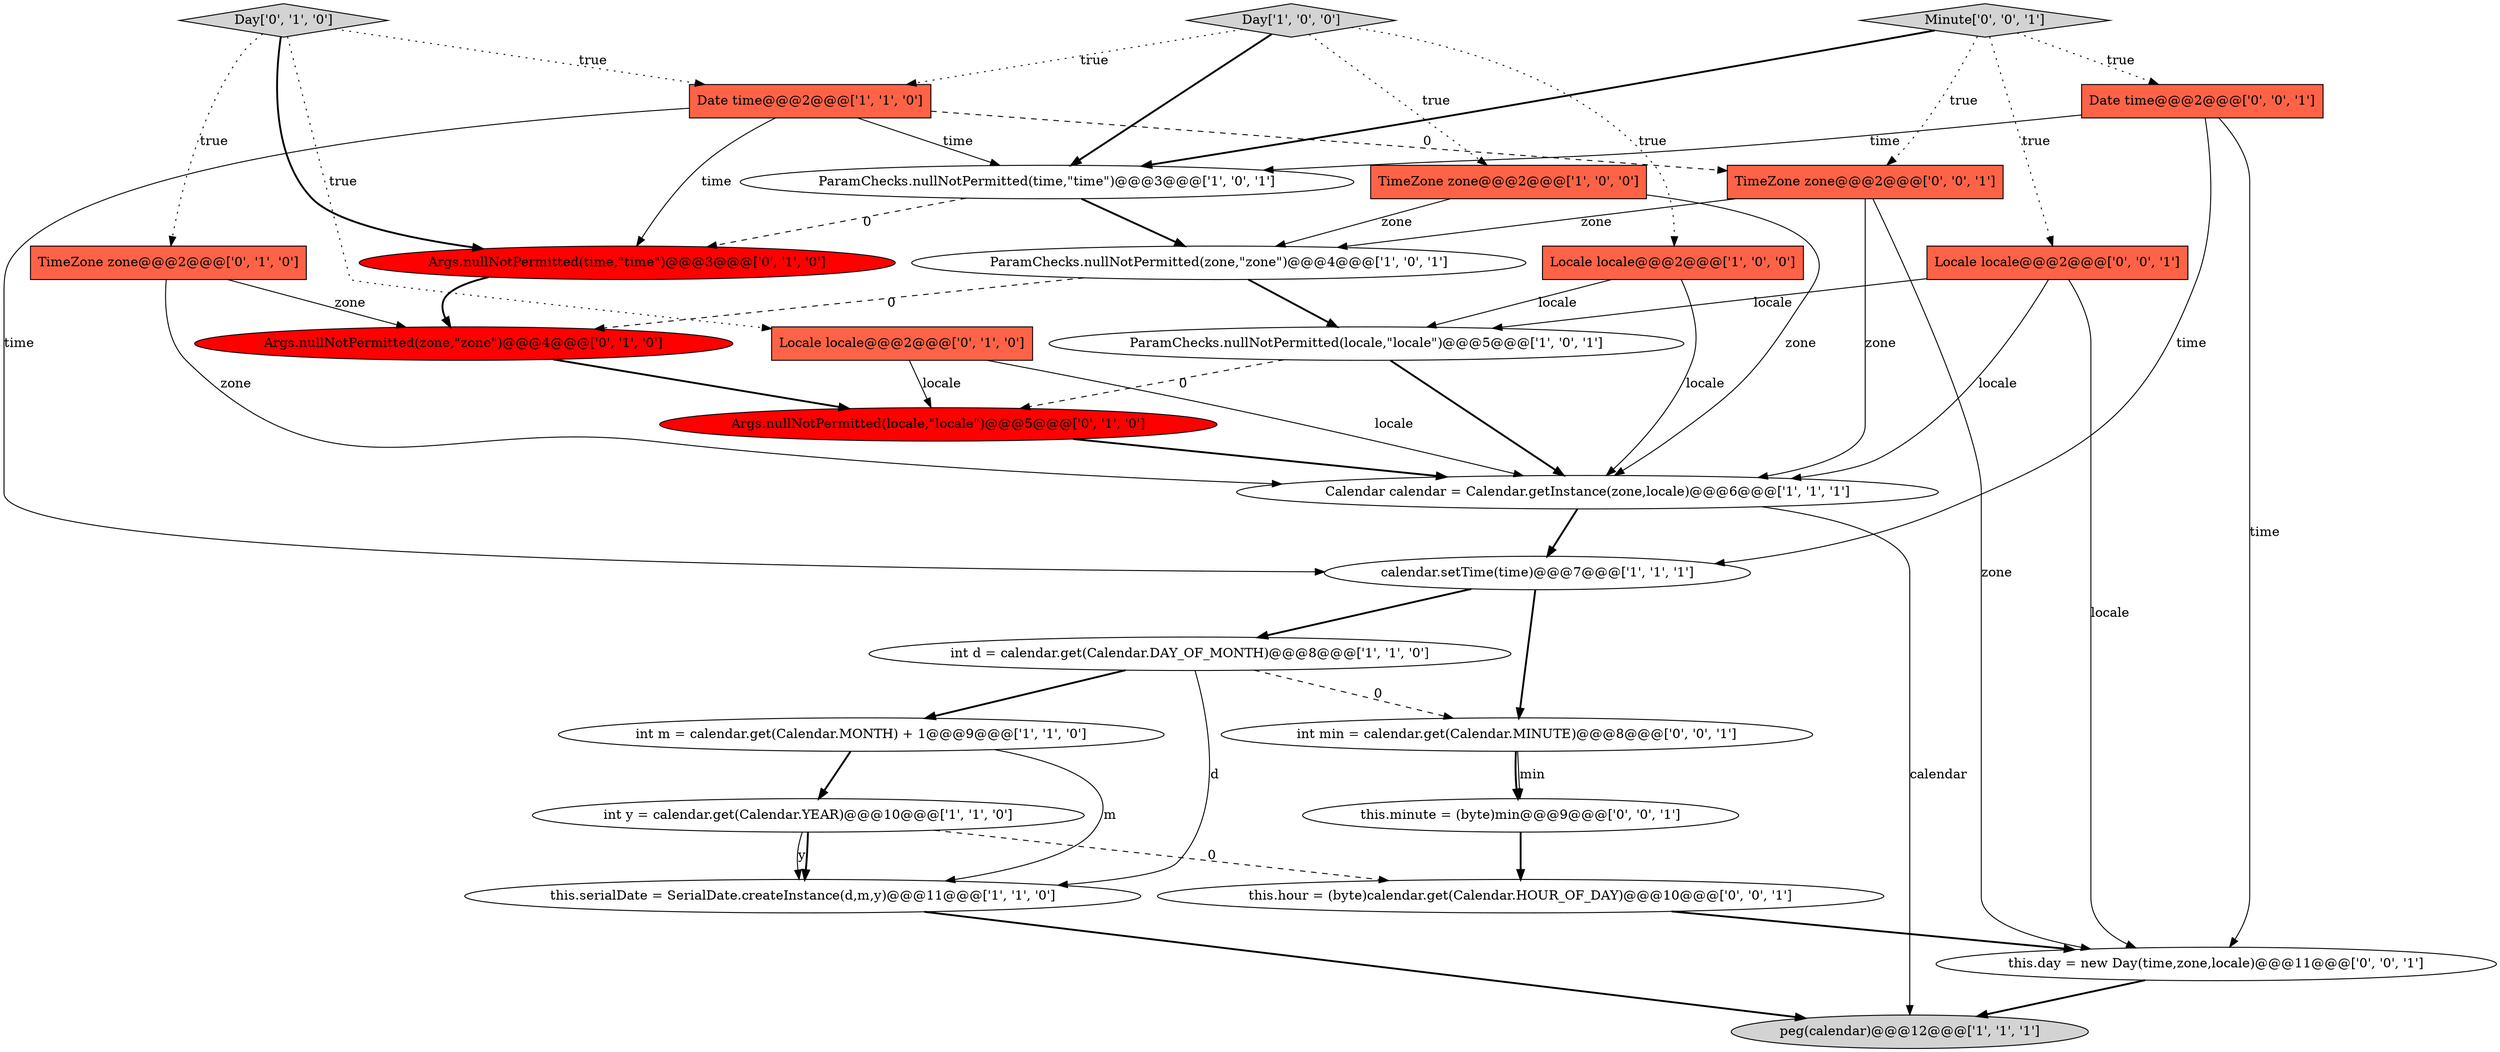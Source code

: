 digraph {
27 [style = filled, label = "this.hour = (byte)calendar.get(Calendar.HOUR_OF_DAY)@@@10@@@['0', '0', '1']", fillcolor = white, shape = ellipse image = "AAA0AAABBB3BBB"];
25 [style = filled, label = "TimeZone zone@@@2@@@['0', '0', '1']", fillcolor = tomato, shape = box image = "AAA0AAABBB3BBB"];
20 [style = filled, label = "Locale locale@@@2@@@['0', '0', '1']", fillcolor = tomato, shape = box image = "AAA0AAABBB3BBB"];
11 [style = filled, label = "ParamChecks.nullNotPermitted(zone,\"zone\")@@@4@@@['1', '0', '1']", fillcolor = white, shape = ellipse image = "AAA0AAABBB1BBB"];
16 [style = filled, label = "Args.nullNotPermitted(locale,\"locale\")@@@5@@@['0', '1', '0']", fillcolor = red, shape = ellipse image = "AAA1AAABBB2BBB"];
22 [style = filled, label = "int min = calendar.get(Calendar.MINUTE)@@@8@@@['0', '0', '1']", fillcolor = white, shape = ellipse image = "AAA0AAABBB3BBB"];
0 [style = filled, label = "TimeZone zone@@@2@@@['1', '0', '0']", fillcolor = tomato, shape = box image = "AAA0AAABBB1BBB"];
8 [style = filled, label = "ParamChecks.nullNotPermitted(time,\"time\")@@@3@@@['1', '0', '1']", fillcolor = white, shape = ellipse image = "AAA0AAABBB1BBB"];
4 [style = filled, label = "Locale locale@@@2@@@['1', '0', '0']", fillcolor = tomato, shape = box image = "AAA0AAABBB1BBB"];
24 [style = filled, label = "Minute['0', '0', '1']", fillcolor = lightgray, shape = diamond image = "AAA0AAABBB3BBB"];
15 [style = filled, label = "Day['0', '1', '0']", fillcolor = lightgray, shape = diamond image = "AAA0AAABBB2BBB"];
6 [style = filled, label = "int m = calendar.get(Calendar.MONTH) + 1@@@9@@@['1', '1', '0']", fillcolor = white, shape = ellipse image = "AAA0AAABBB1BBB"];
10 [style = filled, label = "Date time@@@2@@@['1', '1', '0']", fillcolor = tomato, shape = box image = "AAA0AAABBB1BBB"];
2 [style = filled, label = "Calendar calendar = Calendar.getInstance(zone,locale)@@@6@@@['1', '1', '1']", fillcolor = white, shape = ellipse image = "AAA0AAABBB1BBB"];
1 [style = filled, label = "this.serialDate = SerialDate.createInstance(d,m,y)@@@11@@@['1', '1', '0']", fillcolor = white, shape = ellipse image = "AAA0AAABBB1BBB"];
21 [style = filled, label = "Date time@@@2@@@['0', '0', '1']", fillcolor = tomato, shape = box image = "AAA0AAABBB3BBB"];
3 [style = filled, label = "int y = calendar.get(Calendar.YEAR)@@@10@@@['1', '1', '0']", fillcolor = white, shape = ellipse image = "AAA0AAABBB1BBB"];
19 [style = filled, label = "Locale locale@@@2@@@['0', '1', '0']", fillcolor = tomato, shape = box image = "AAA0AAABBB2BBB"];
26 [style = filled, label = "this.day = new Day(time,zone,locale)@@@11@@@['0', '0', '1']", fillcolor = white, shape = ellipse image = "AAA0AAABBB3BBB"];
9 [style = filled, label = "ParamChecks.nullNotPermitted(locale,\"locale\")@@@5@@@['1', '0', '1']", fillcolor = white, shape = ellipse image = "AAA0AAABBB1BBB"];
7 [style = filled, label = "peg(calendar)@@@12@@@['1', '1', '1']", fillcolor = lightgray, shape = ellipse image = "AAA0AAABBB1BBB"];
23 [style = filled, label = "this.minute = (byte)min@@@9@@@['0', '0', '1']", fillcolor = white, shape = ellipse image = "AAA0AAABBB3BBB"];
18 [style = filled, label = "Args.nullNotPermitted(zone,\"zone\")@@@4@@@['0', '1', '0']", fillcolor = red, shape = ellipse image = "AAA1AAABBB2BBB"];
5 [style = filled, label = "int d = calendar.get(Calendar.DAY_OF_MONTH)@@@8@@@['1', '1', '0']", fillcolor = white, shape = ellipse image = "AAA0AAABBB1BBB"];
14 [style = filled, label = "TimeZone zone@@@2@@@['0', '1', '0']", fillcolor = tomato, shape = box image = "AAA0AAABBB2BBB"];
13 [style = filled, label = "Day['1', '0', '0']", fillcolor = lightgray, shape = diamond image = "AAA0AAABBB1BBB"];
17 [style = filled, label = "Args.nullNotPermitted(time,\"time\")@@@3@@@['0', '1', '0']", fillcolor = red, shape = ellipse image = "AAA1AAABBB2BBB"];
12 [style = filled, label = "calendar.setTime(time)@@@7@@@['1', '1', '1']", fillcolor = white, shape = ellipse image = "AAA0AAABBB1BBB"];
6->3 [style = bold, label=""];
19->16 [style = solid, label="locale"];
9->16 [style = dashed, label="0"];
6->1 [style = solid, label="m"];
0->11 [style = solid, label="zone"];
12->5 [style = bold, label=""];
26->7 [style = bold, label=""];
3->1 [style = bold, label=""];
23->27 [style = bold, label=""];
21->26 [style = solid, label="time"];
24->25 [style = dotted, label="true"];
9->2 [style = bold, label=""];
20->2 [style = solid, label="locale"];
3->27 [style = dashed, label="0"];
10->12 [style = solid, label="time"];
4->2 [style = solid, label="locale"];
21->8 [style = solid, label="time"];
15->10 [style = dotted, label="true"];
4->9 [style = solid, label="locale"];
21->12 [style = solid, label="time"];
25->2 [style = solid, label="zone"];
16->2 [style = bold, label=""];
10->17 [style = solid, label="time"];
22->23 [style = solid, label="min"];
11->9 [style = bold, label=""];
3->1 [style = solid, label="y"];
1->7 [style = bold, label=""];
22->23 [style = bold, label=""];
13->10 [style = dotted, label="true"];
15->14 [style = dotted, label="true"];
2->12 [style = bold, label=""];
13->4 [style = dotted, label="true"];
14->18 [style = solid, label="zone"];
15->17 [style = bold, label=""];
18->16 [style = bold, label=""];
5->6 [style = bold, label=""];
0->2 [style = solid, label="zone"];
14->2 [style = solid, label="zone"];
20->9 [style = solid, label="locale"];
13->0 [style = dotted, label="true"];
15->19 [style = dotted, label="true"];
11->18 [style = dashed, label="0"];
24->20 [style = dotted, label="true"];
25->11 [style = solid, label="zone"];
10->8 [style = solid, label="time"];
19->2 [style = solid, label="locale"];
8->17 [style = dashed, label="0"];
25->26 [style = solid, label="zone"];
5->22 [style = dashed, label="0"];
24->8 [style = bold, label=""];
13->8 [style = bold, label=""];
24->21 [style = dotted, label="true"];
8->11 [style = bold, label=""];
10->25 [style = dashed, label="0"];
12->22 [style = bold, label=""];
17->18 [style = bold, label=""];
5->1 [style = solid, label="d"];
20->26 [style = solid, label="locale"];
27->26 [style = bold, label=""];
2->7 [style = solid, label="calendar"];
}
